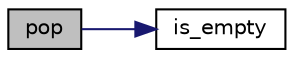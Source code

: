 digraph "pop"
{
 // LATEX_PDF_SIZE
  edge [fontname="Helvetica",fontsize="10",labelfontname="Helvetica",labelfontsize="10"];
  node [fontname="Helvetica",fontsize="10",shape=record];
  rankdir="LR";
  Node1 [label="pop",height=0.2,width=0.4,color="black", fillcolor="grey75", style="filled", fontcolor="black",tooltip="Pops a value from the stack."];
  Node1 -> Node2 [color="midnightblue",fontsize="10",style="solid",fontname="Helvetica"];
  Node2 [label="is_empty",height=0.2,width=0.4,color="black", fillcolor="white", style="filled",URL="$d3/dbb/stack_8c.html#aeda5460a4306b1c90f61ac5bf8ba49bc",tooltip="Checks if the stack is empty."];
}
